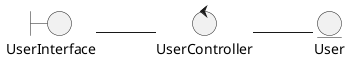 @startuml
''' 省略底部

left to right direction

	boundary UserInterface 
	control UserController 
	entity User

	UserInterface -- UserController
	UserController -- User

@enduml